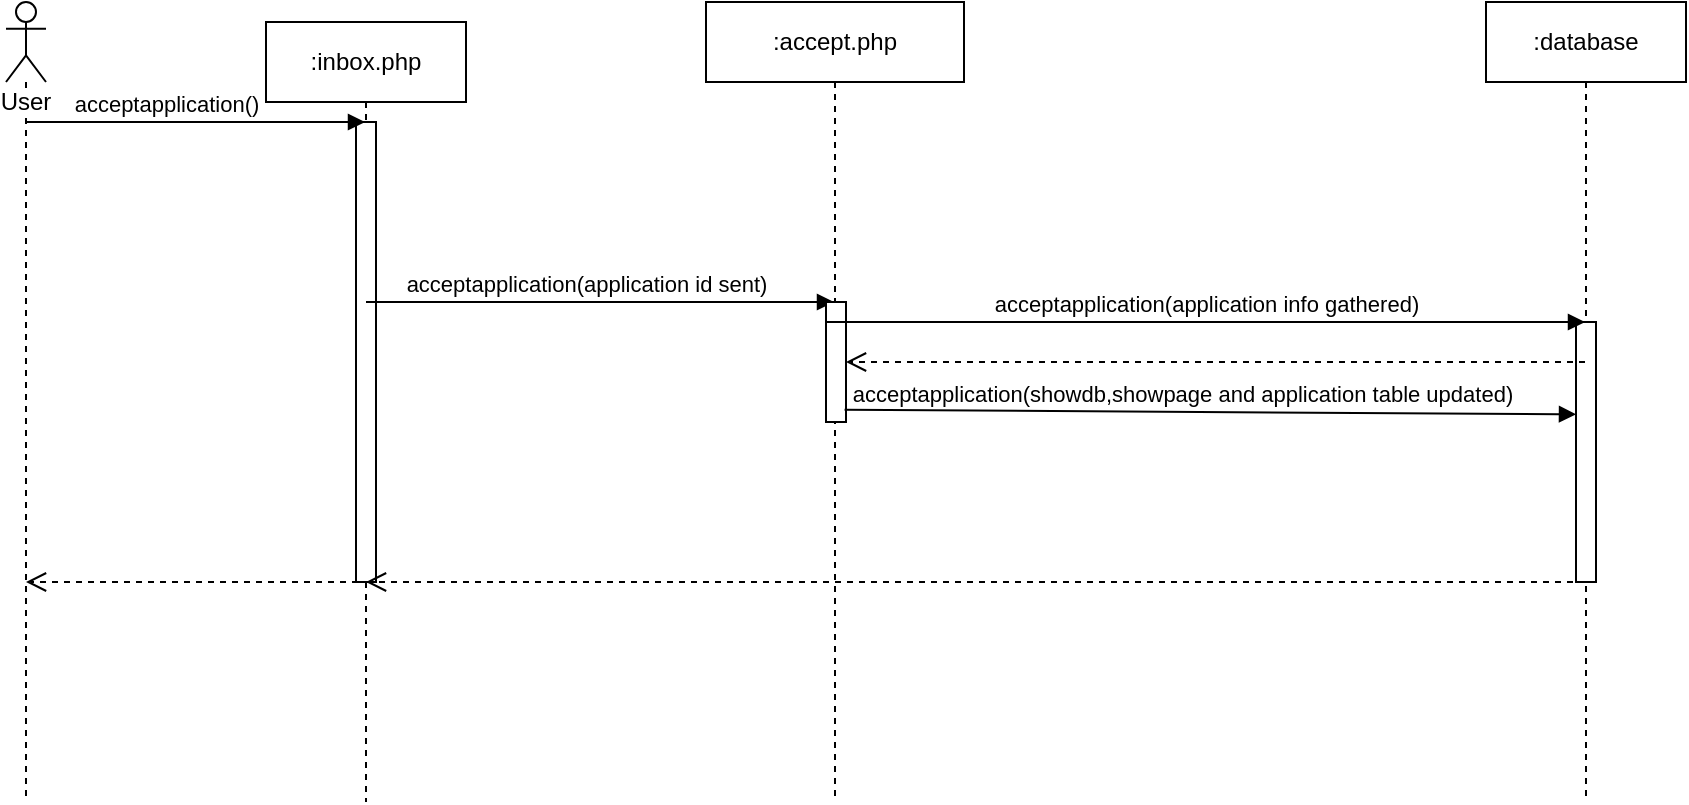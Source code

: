 <mxfile version="12.9.2" type="device"><diagram id="aagmv7lhh-eo-1JGPnjH" name="Page-1"><mxGraphModel dx="813" dy="407" grid="1" gridSize="10" guides="1" tooltips="1" connect="1" arrows="1" fold="1" page="1" pageScale="1" pageWidth="850" pageHeight="1100" math="0" shadow="0"><root><mxCell id="0"/><mxCell id="1" parent="0"/><mxCell id="zSz6lClul3b2XLo8N5p4-5" value=":inbox.php" style="shape=umlLifeline;perimeter=lifelinePerimeter;whiteSpace=wrap;html=1;container=1;collapsible=0;recursiveResize=0;outlineConnect=0;" parent="1" vertex="1"><mxGeometry x="360" y="190" width="100" height="390" as="geometry"/></mxCell><mxCell id="zSz6lClul3b2XLo8N5p4-11" value="" style="html=1;points=[];perimeter=orthogonalPerimeter;" parent="zSz6lClul3b2XLo8N5p4-5" vertex="1"><mxGeometry x="45" y="50" width="10" height="230" as="geometry"/></mxCell><mxCell id="zSz6lClul3b2XLo8N5p4-15" value="acceptapplication(application id sent)" style="html=1;verticalAlign=bottom;endArrow=block;" parent="1" target="He-0NjpUTs9XA6fA8sgK-2" edge="1"><mxGeometry x="-0.06" width="80" relative="1" as="geometry"><mxPoint x="410" y="330" as="sourcePoint"/><mxPoint x="560" y="330" as="targetPoint"/><mxPoint as="offset"/></mxGeometry></mxCell><mxCell id="zSz6lClul3b2XLo8N5p4-16" value=":database" style="shape=umlLifeline;perimeter=lifelinePerimeter;whiteSpace=wrap;html=1;container=1;collapsible=0;recursiveResize=0;outlineConnect=0;" parent="1" vertex="1"><mxGeometry x="970" y="180" width="100" height="400" as="geometry"/></mxCell><mxCell id="zSz6lClul3b2XLo8N5p4-17" value="" style="html=1;points=[];perimeter=orthogonalPerimeter;" parent="zSz6lClul3b2XLo8N5p4-16" vertex="1"><mxGeometry x="45" y="160" width="10" height="130" as="geometry"/></mxCell><mxCell id="He-0NjpUTs9XA6fA8sgK-1" value="User&lt;br&gt;" style="shape=umlLifeline;participant=umlActor;perimeter=lifelinePerimeter;whiteSpace=wrap;html=1;container=1;collapsible=0;recursiveResize=0;verticalAlign=top;spacingTop=36;labelBackgroundColor=#ffffff;outlineConnect=0;" parent="1" vertex="1"><mxGeometry x="230" y="180" width="20" height="400" as="geometry"/></mxCell><mxCell id="He-0NjpUTs9XA6fA8sgK-2" value=":accept.php" style="shape=umlLifeline;perimeter=lifelinePerimeter;whiteSpace=wrap;html=1;container=1;collapsible=0;recursiveResize=0;outlineConnect=0;" parent="1" vertex="1"><mxGeometry x="580" y="180" width="129" height="400" as="geometry"/></mxCell><mxCell id="He-0NjpUTs9XA6fA8sgK-3" value="" style="html=1;points=[];perimeter=orthogonalPerimeter;" parent="He-0NjpUTs9XA6fA8sgK-2" vertex="1"><mxGeometry x="60" y="150" width="10" height="60" as="geometry"/></mxCell><mxCell id="He-0NjpUTs9XA6fA8sgK-4" value="acceptapplication()" style="html=1;verticalAlign=bottom;endArrow=block;" parent="1" target="zSz6lClul3b2XLo8N5p4-5" edge="1"><mxGeometry x="-0.174" width="80" relative="1" as="geometry"><mxPoint x="240" y="240" as="sourcePoint"/><mxPoint x="320" y="240" as="targetPoint"/><mxPoint as="offset"/></mxGeometry></mxCell><mxCell id="He-0NjpUTs9XA6fA8sgK-5" value="acceptapplication(showdb,showpage and application table updated)" style="html=1;verticalAlign=bottom;endArrow=block;exitX=0.929;exitY=0.898;exitDx=0;exitDy=0;exitPerimeter=0;entryX=0;entryY=0.355;entryDx=0;entryDy=0;entryPerimeter=0;" parent="1" source="He-0NjpUTs9XA6fA8sgK-3" target="zSz6lClul3b2XLo8N5p4-17" edge="1"><mxGeometry x="-0.077" width="80" relative="1" as="geometry"><mxPoint x="631" y="350" as="sourcePoint"/><mxPoint x="850.5" y="350" as="targetPoint"/><mxPoint as="offset"/><Array as="points"/></mxGeometry></mxCell><mxCell id="im4YtBDRww6PQVTIwXez-2" value="acceptapplication(application info gathered)" style="html=1;verticalAlign=bottom;endArrow=block;exitX=0.9;exitY=1.05;exitDx=0;exitDy=0;exitPerimeter=0;" parent="1" edge="1" target="zSz6lClul3b2XLo8N5p4-16"><mxGeometry x="0.002" width="80" relative="1" as="geometry"><mxPoint x="640" y="340" as="sourcePoint"/><mxPoint x="790.5" y="340" as="targetPoint"/><mxPoint as="offset"/><Array as="points"><mxPoint x="671" y="340"/></Array></mxGeometry></mxCell><mxCell id="im4YtBDRww6PQVTIwXez-3" value="" style="html=1;verticalAlign=bottom;endArrow=open;dashed=1;endSize=8;" parent="1" source="zSz6lClul3b2XLo8N5p4-16" target="He-0NjpUTs9XA6fA8sgK-3" edge="1"><mxGeometry relative="1" as="geometry"><mxPoint x="760" y="370" as="sourcePoint"/><mxPoint x="660" y="363" as="targetPoint"/><Array as="points"><mxPoint x="800" y="360"/></Array></mxGeometry></mxCell><mxCell id="im4YtBDRww6PQVTIwXez-4" value="" style="html=1;verticalAlign=bottom;endArrow=open;dashed=1;endSize=8;" parent="1" target="zSz6lClul3b2XLo8N5p4-5" edge="1" source="zSz6lClul3b2XLo8N5p4-16"><mxGeometry relative="1" as="geometry"><mxPoint x="795.5" y="470" as="sourcePoint"/><mxPoint x="640" y="470" as="targetPoint"/><Array as="points"><mxPoint x="726" y="470"/></Array></mxGeometry></mxCell><mxCell id="im4YtBDRww6PQVTIwXez-5" value="" style="html=1;verticalAlign=bottom;endArrow=open;dashed=1;endSize=8;" parent="1" target="He-0NjpUTs9XA6fA8sgK-1" edge="1"><mxGeometry relative="1" as="geometry"><mxPoint x="406" y="470" as="sourcePoint"/><mxPoint x="20" y="470" as="targetPoint"/><Array as="points"><mxPoint x="336.5" y="470"/></Array></mxGeometry></mxCell></root></mxGraphModel></diagram></mxfile>